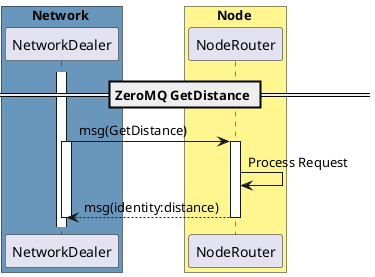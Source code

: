 @startuml

skinparam backgroundColor #FFFFFF

' Defines the participants in the protocol
box Network #6897BB
participant "NetworkDealer" as NetworkDealer
end box

box Node #FFF68F
participant "NodeRouter" as NodeRouter
end box

== ZeroMQ GetDistance ==

' NodeRouter thread is blocked waiting for incoming requests
' NetworkDelaer thread is running
activate NetworkDealer

' NetworkDealer sends a message to all the nodes in the distributed network
' containing the message GetDistance
NetworkDealer -> NodeRouter: msg(GetDistance)

' NetworkDealer uses a ZeroMQ poller to receive the responses asynchronously
' from all the nodes in the distributed network
activate NetworkDealer

' NodeRouter receives the message containing GetDistance
' NodeRouter thread is unblocked when the message is received
activate NodeRouter

' NodeRouter GetDistance procedure is executed
NodeRouter -> NodeRouter: Process Request

' The NodeRouter sends a message to the NetworkDealer containing the distance
' between the node and the target
' The identity is used to send back to the NetworkDealer the distance
NodeRouter --> NetworkDealer : msg(identity:distance)
deactivate NodeRouter
deactivate NetworkDealer

@enduml

